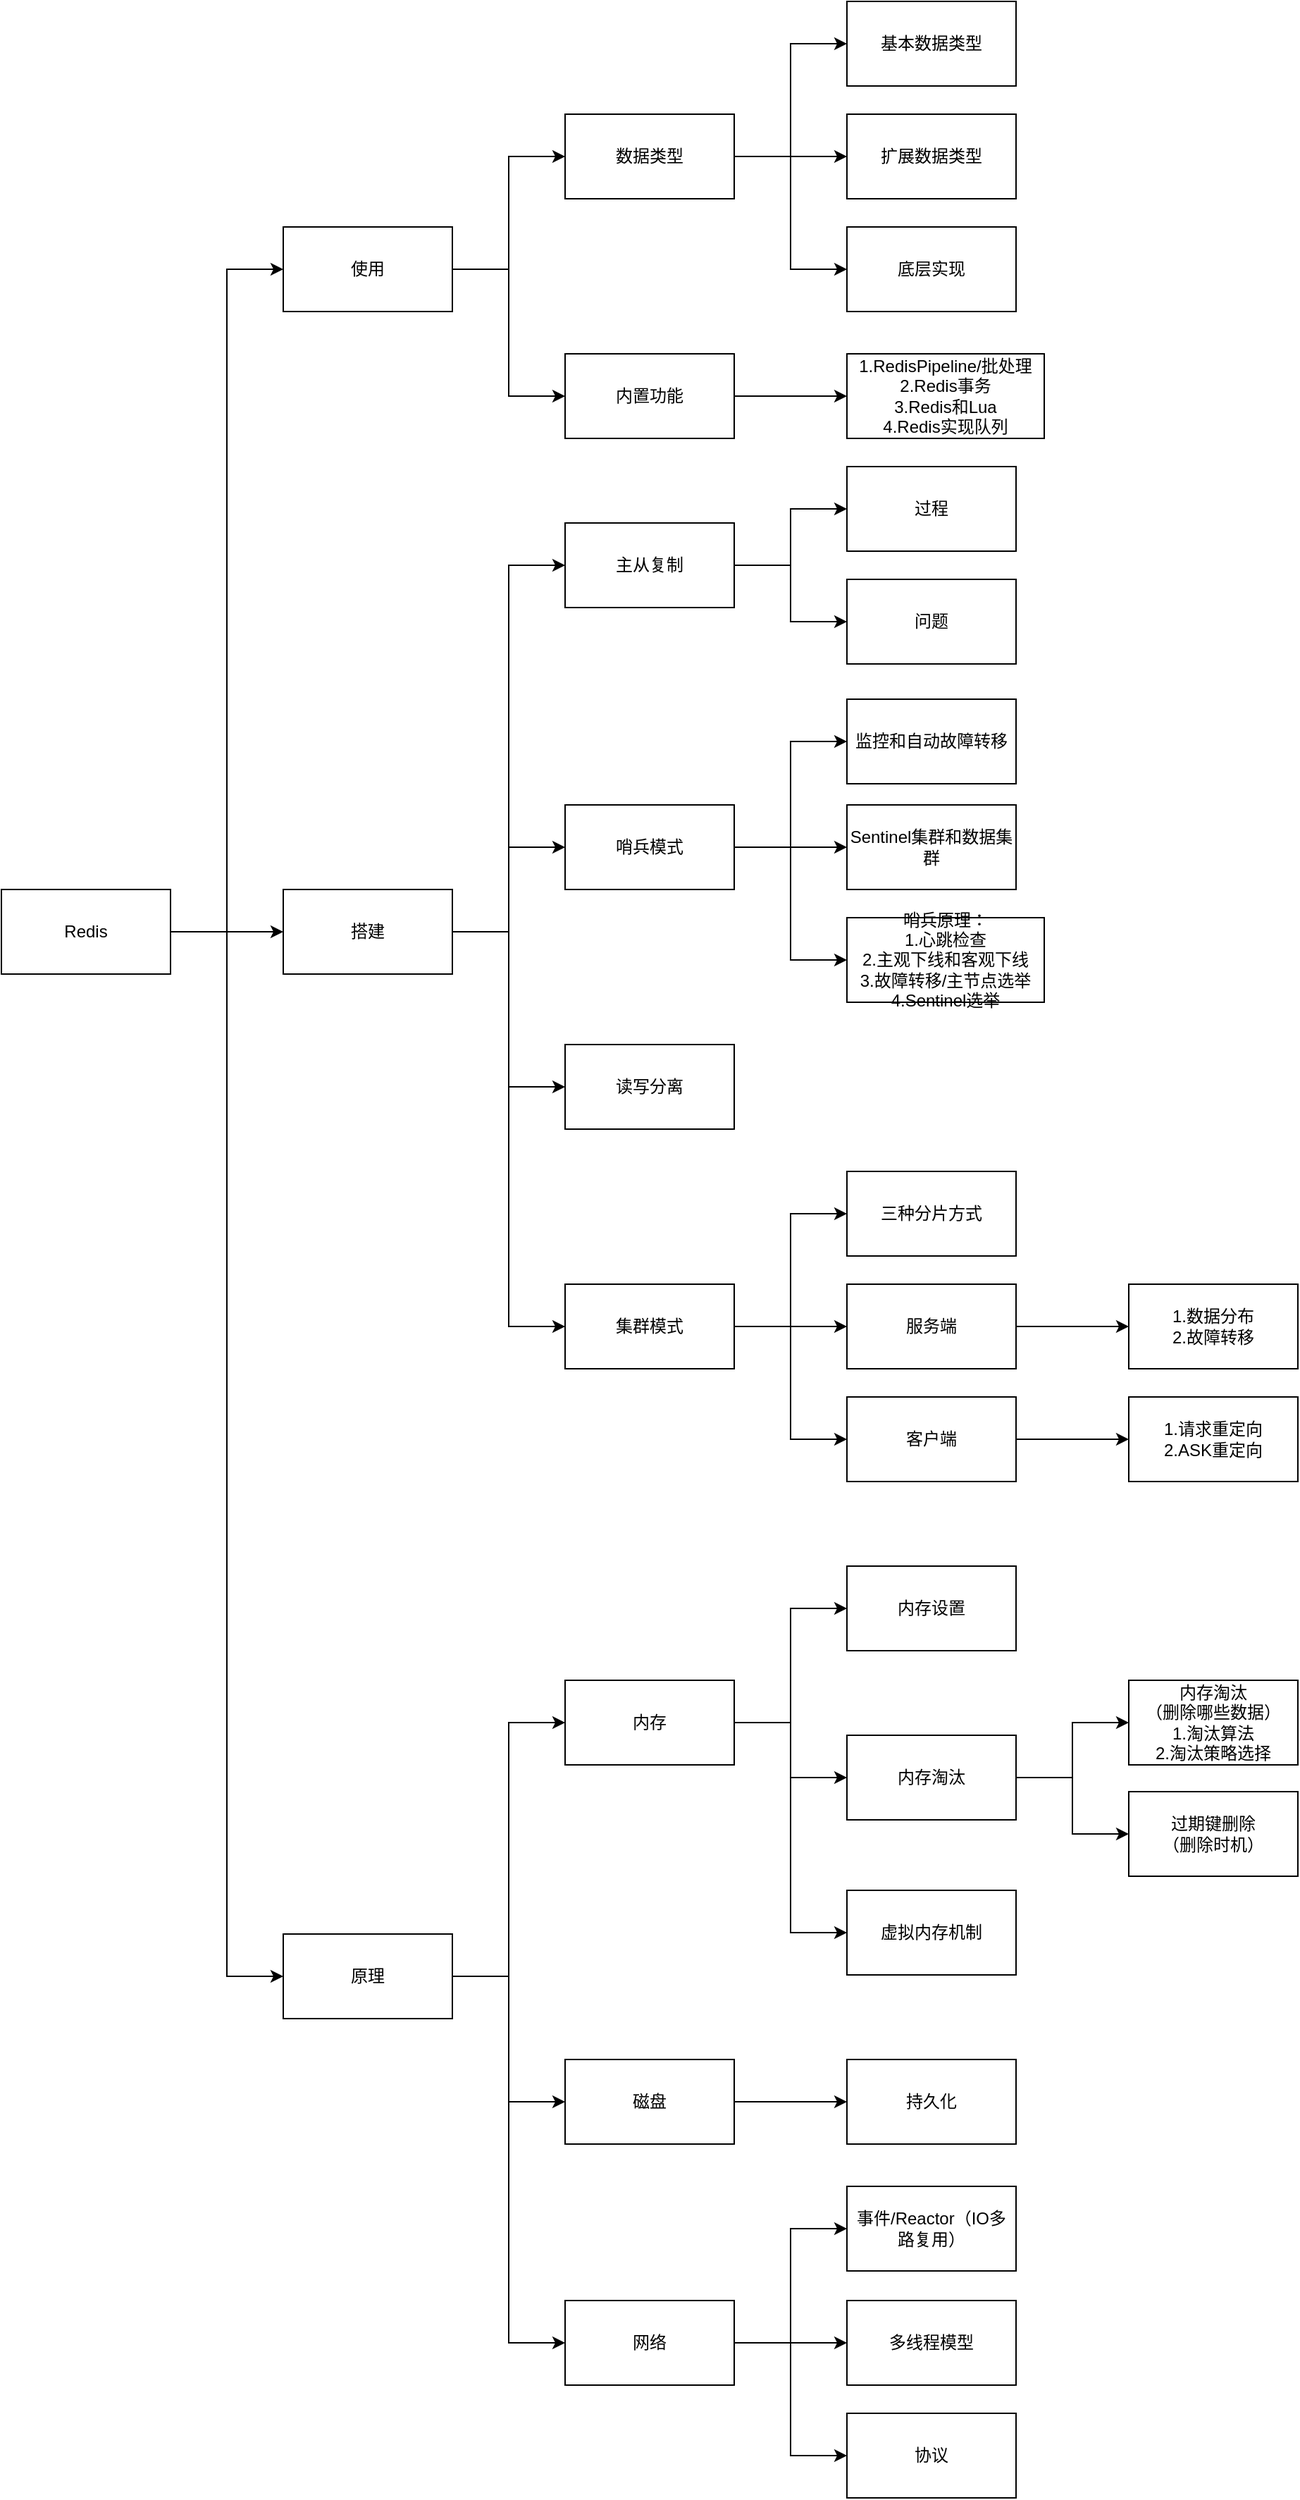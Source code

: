 <mxfile version="20.8.16" type="device"><diagram name="第 1 页" id="9QWpZSsl2FQotQOHGNuL"><mxGraphModel dx="1003" dy="828" grid="1" gridSize="10" guides="1" tooltips="1" connect="1" arrows="1" fold="1" page="1" pageScale="1" pageWidth="827" pageHeight="1169" math="0" shadow="0"><root><mxCell id="0"/><mxCell id="1" parent="0"/><mxCell id="7LhbT1LFZqe9eY51RBgR-4" style="edgeStyle=orthogonalEdgeStyle;rounded=0;orthogonalLoop=1;jettySize=auto;html=1;entryX=0;entryY=0.5;entryDx=0;entryDy=0;" parent="1" source="7LhbT1LFZqe9eY51RBgR-1" target="K7ItIB2gL9jjg-KfQqOM-1" edge="1"><mxGeometry relative="1" as="geometry"/></mxCell><mxCell id="7LhbT1LFZqe9eY51RBgR-16" style="edgeStyle=orthogonalEdgeStyle;rounded=0;orthogonalLoop=1;jettySize=auto;html=1;entryX=0;entryY=0.5;entryDx=0;entryDy=0;" parent="1" source="7LhbT1LFZqe9eY51RBgR-1" target="7LhbT1LFZqe9eY51RBgR-6" edge="1"><mxGeometry relative="1" as="geometry"/></mxCell><mxCell id="7LhbT1LFZqe9eY51RBgR-17" style="edgeStyle=orthogonalEdgeStyle;rounded=0;orthogonalLoop=1;jettySize=auto;html=1;entryX=0;entryY=0.5;entryDx=0;entryDy=0;" parent="1" source="7LhbT1LFZqe9eY51RBgR-1" target="7LhbT1LFZqe9eY51RBgR-5" edge="1"><mxGeometry relative="1" as="geometry"/></mxCell><mxCell id="7LhbT1LFZqe9eY51RBgR-1" value="Redis" style="rounded=0;whiteSpace=wrap;html=1;" parent="1" vertex="1"><mxGeometry x="40" y="720" width="120" height="60" as="geometry"/></mxCell><mxCell id="7LhbT1LFZqe9eY51RBgR-9" value="" style="edgeStyle=orthogonalEdgeStyle;rounded=0;orthogonalLoop=1;jettySize=auto;html=1;entryX=0;entryY=0.5;entryDx=0;entryDy=0;" parent="1" source="7LhbT1LFZqe9eY51RBgR-2" target="7LhbT1LFZqe9eY51RBgR-8" edge="1"><mxGeometry relative="1" as="geometry"/></mxCell><mxCell id="7LhbT1LFZqe9eY51RBgR-12" style="edgeStyle=orthogonalEdgeStyle;rounded=0;orthogonalLoop=1;jettySize=auto;html=1;" parent="1" source="7LhbT1LFZqe9eY51RBgR-2" target="7LhbT1LFZqe9eY51RBgR-10" edge="1"><mxGeometry relative="1" as="geometry"/></mxCell><mxCell id="7LhbT1LFZqe9eY51RBgR-14" style="edgeStyle=orthogonalEdgeStyle;rounded=0;orthogonalLoop=1;jettySize=auto;html=1;entryX=0;entryY=0.5;entryDx=0;entryDy=0;" parent="1" source="7LhbT1LFZqe9eY51RBgR-2" target="7LhbT1LFZqe9eY51RBgR-11" edge="1"><mxGeometry relative="1" as="geometry"/></mxCell><mxCell id="7LhbT1LFZqe9eY51RBgR-2" value="数据类型" style="rounded=0;whiteSpace=wrap;html=1;" parent="1" vertex="1"><mxGeometry x="440" y="170" width="120" height="60" as="geometry"/></mxCell><mxCell id="7LhbT1LFZqe9eY51RBgR-51" value="" style="edgeStyle=orthogonalEdgeStyle;rounded=0;orthogonalLoop=1;jettySize=auto;html=1;entryX=0;entryY=0.5;entryDx=0;entryDy=0;" parent="1" source="7LhbT1LFZqe9eY51RBgR-5" target="7LhbT1LFZqe9eY51RBgR-50" edge="1"><mxGeometry relative="1" as="geometry"/></mxCell><mxCell id="7LhbT1LFZqe9eY51RBgR-54" style="edgeStyle=orthogonalEdgeStyle;rounded=0;orthogonalLoop=1;jettySize=auto;html=1;entryX=0;entryY=0.5;entryDx=0;entryDy=0;" parent="1" source="7LhbT1LFZqe9eY51RBgR-5" target="7LhbT1LFZqe9eY51RBgR-53" edge="1"><mxGeometry relative="1" as="geometry"/></mxCell><mxCell id="7LhbT1LFZqe9eY51RBgR-55" style="edgeStyle=orthogonalEdgeStyle;rounded=0;orthogonalLoop=1;jettySize=auto;html=1;entryX=0;entryY=0.5;entryDx=0;entryDy=0;" parent="1" source="7LhbT1LFZqe9eY51RBgR-5" target="7LhbT1LFZqe9eY51RBgR-52" edge="1"><mxGeometry relative="1" as="geometry"/></mxCell><mxCell id="7LhbT1LFZqe9eY51RBgR-5" value="原理" style="rounded=0;whiteSpace=wrap;html=1;" parent="1" vertex="1"><mxGeometry x="240" y="1461" width="120" height="60" as="geometry"/></mxCell><mxCell id="7LhbT1LFZqe9eY51RBgR-24" style="edgeStyle=orthogonalEdgeStyle;rounded=0;orthogonalLoop=1;jettySize=auto;html=1;entryX=0;entryY=0.5;entryDx=0;entryDy=0;" parent="1" source="7LhbT1LFZqe9eY51RBgR-6" target="7LhbT1LFZqe9eY51RBgR-23" edge="1"><mxGeometry relative="1" as="geometry"/></mxCell><mxCell id="7LhbT1LFZqe9eY51RBgR-25" style="edgeStyle=orthogonalEdgeStyle;rounded=0;orthogonalLoop=1;jettySize=auto;html=1;entryX=0;entryY=0.5;entryDx=0;entryDy=0;" parent="1" source="7LhbT1LFZqe9eY51RBgR-6" target="7LhbT1LFZqe9eY51RBgR-22" edge="1"><mxGeometry relative="1" as="geometry"/></mxCell><mxCell id="7LhbT1LFZqe9eY51RBgR-26" style="edgeStyle=orthogonalEdgeStyle;rounded=0;orthogonalLoop=1;jettySize=auto;html=1;entryX=0;entryY=0.5;entryDx=0;entryDy=0;" parent="1" source="7LhbT1LFZqe9eY51RBgR-6" target="7LhbT1LFZqe9eY51RBgR-21" edge="1"><mxGeometry relative="1" as="geometry"/></mxCell><mxCell id="7LhbT1LFZqe9eY51RBgR-27" style="edgeStyle=orthogonalEdgeStyle;rounded=0;orthogonalLoop=1;jettySize=auto;html=1;entryX=0;entryY=0.5;entryDx=0;entryDy=0;" parent="1" source="7LhbT1LFZqe9eY51RBgR-6" target="7LhbT1LFZqe9eY51RBgR-20" edge="1"><mxGeometry relative="1" as="geometry"/></mxCell><mxCell id="7LhbT1LFZqe9eY51RBgR-6" value="搭建" style="rounded=0;whiteSpace=wrap;html=1;" parent="1" vertex="1"><mxGeometry x="240" y="720" width="120" height="60" as="geometry"/></mxCell><mxCell id="7LhbT1LFZqe9eY51RBgR-19" value="" style="edgeStyle=orthogonalEdgeStyle;rounded=0;orthogonalLoop=1;jettySize=auto;html=1;" parent="1" source="7LhbT1LFZqe9eY51RBgR-7" target="7LhbT1LFZqe9eY51RBgR-18" edge="1"><mxGeometry relative="1" as="geometry"/></mxCell><mxCell id="7LhbT1LFZqe9eY51RBgR-7" value="内置功能" style="rounded=0;whiteSpace=wrap;html=1;" parent="1" vertex="1"><mxGeometry x="440" y="340" width="120" height="60" as="geometry"/></mxCell><mxCell id="7LhbT1LFZqe9eY51RBgR-8" value="基本数据类型" style="rounded=0;whiteSpace=wrap;html=1;" parent="1" vertex="1"><mxGeometry x="640" y="90" width="120" height="60" as="geometry"/></mxCell><mxCell id="7LhbT1LFZqe9eY51RBgR-10" value="扩展数据类型" style="rounded=0;whiteSpace=wrap;html=1;" parent="1" vertex="1"><mxGeometry x="640" y="170" width="120" height="60" as="geometry"/></mxCell><mxCell id="7LhbT1LFZqe9eY51RBgR-11" value="底层实现" style="rounded=0;whiteSpace=wrap;html=1;" parent="1" vertex="1"><mxGeometry x="640" y="250" width="120" height="60" as="geometry"/></mxCell><mxCell id="7LhbT1LFZqe9eY51RBgR-18" value="&lt;div&gt;1.RedisPipeline/批处理&lt;/div&gt;&lt;div&gt;2.Redis事务&lt;/div&gt;&lt;div&gt;3.Redis和Lua&lt;/div&gt;&lt;div&gt;4.Redis实现队列&lt;/div&gt;" style="rounded=0;whiteSpace=wrap;html=1;" parent="1" vertex="1"><mxGeometry x="640" y="340" width="140" height="60" as="geometry"/></mxCell><mxCell id="7LhbT1LFZqe9eY51RBgR-41" value="" style="edgeStyle=orthogonalEdgeStyle;rounded=0;orthogonalLoop=1;jettySize=auto;html=1;entryX=0;entryY=0.5;entryDx=0;entryDy=0;" parent="1" source="7LhbT1LFZqe9eY51RBgR-20" target="7LhbT1LFZqe9eY51RBgR-40" edge="1"><mxGeometry relative="1" as="geometry"/></mxCell><mxCell id="7LhbT1LFZqe9eY51RBgR-44" style="edgeStyle=orthogonalEdgeStyle;rounded=0;orthogonalLoop=1;jettySize=auto;html=1;" parent="1" source="7LhbT1LFZqe9eY51RBgR-20" target="7LhbT1LFZqe9eY51RBgR-42" edge="1"><mxGeometry relative="1" as="geometry"/></mxCell><mxCell id="7LhbT1LFZqe9eY51RBgR-45" style="edgeStyle=orthogonalEdgeStyle;rounded=0;orthogonalLoop=1;jettySize=auto;html=1;entryX=0;entryY=0.5;entryDx=0;entryDy=0;" parent="1" source="7LhbT1LFZqe9eY51RBgR-20" target="7LhbT1LFZqe9eY51RBgR-43" edge="1"><mxGeometry relative="1" as="geometry"/></mxCell><mxCell id="7LhbT1LFZqe9eY51RBgR-20" value="集群模式" style="rounded=0;whiteSpace=wrap;html=1;" parent="1" vertex="1"><mxGeometry x="440" y="1000" width="120" height="60" as="geometry"/></mxCell><mxCell id="7LhbT1LFZqe9eY51RBgR-21" value="读写分离" style="rounded=0;whiteSpace=wrap;html=1;" parent="1" vertex="1"><mxGeometry x="440" y="830" width="120" height="60" as="geometry"/></mxCell><mxCell id="7LhbT1LFZqe9eY51RBgR-34" value="" style="edgeStyle=orthogonalEdgeStyle;rounded=0;orthogonalLoop=1;jettySize=auto;html=1;entryX=0;entryY=0.5;entryDx=0;entryDy=0;" parent="1" source="7LhbT1LFZqe9eY51RBgR-22" target="7LhbT1LFZqe9eY51RBgR-33" edge="1"><mxGeometry relative="1" as="geometry"/></mxCell><mxCell id="7LhbT1LFZqe9eY51RBgR-38" style="edgeStyle=orthogonalEdgeStyle;rounded=0;orthogonalLoop=1;jettySize=auto;html=1;" parent="1" source="7LhbT1LFZqe9eY51RBgR-22" target="7LhbT1LFZqe9eY51RBgR-37" edge="1"><mxGeometry relative="1" as="geometry"/></mxCell><mxCell id="7LhbT1LFZqe9eY51RBgR-39" style="edgeStyle=orthogonalEdgeStyle;rounded=0;orthogonalLoop=1;jettySize=auto;html=1;entryX=0;entryY=0.5;entryDx=0;entryDy=0;" parent="1" source="7LhbT1LFZqe9eY51RBgR-22" target="7LhbT1LFZqe9eY51RBgR-36" edge="1"><mxGeometry relative="1" as="geometry"/></mxCell><mxCell id="7LhbT1LFZqe9eY51RBgR-22" value="哨兵模式" style="rounded=0;whiteSpace=wrap;html=1;" parent="1" vertex="1"><mxGeometry x="440" y="660" width="120" height="60" as="geometry"/></mxCell><mxCell id="7LhbT1LFZqe9eY51RBgR-30" value="" style="edgeStyle=orthogonalEdgeStyle;rounded=0;orthogonalLoop=1;jettySize=auto;html=1;" parent="1" source="7LhbT1LFZqe9eY51RBgR-23" target="7LhbT1LFZqe9eY51RBgR-29" edge="1"><mxGeometry relative="1" as="geometry"/></mxCell><mxCell id="7LhbT1LFZqe9eY51RBgR-32" style="edgeStyle=orthogonalEdgeStyle;rounded=0;orthogonalLoop=1;jettySize=auto;html=1;entryX=0;entryY=0.5;entryDx=0;entryDy=0;" parent="1" source="7LhbT1LFZqe9eY51RBgR-23" target="7LhbT1LFZqe9eY51RBgR-31" edge="1"><mxGeometry relative="1" as="geometry"/></mxCell><mxCell id="7LhbT1LFZqe9eY51RBgR-23" value="主从复制" style="rounded=0;whiteSpace=wrap;html=1;" parent="1" vertex="1"><mxGeometry x="440" y="460" width="120" height="60" as="geometry"/></mxCell><mxCell id="7LhbT1LFZqe9eY51RBgR-29" value="过程" style="rounded=0;whiteSpace=wrap;html=1;" parent="1" vertex="1"><mxGeometry x="640" y="420" width="120" height="60" as="geometry"/></mxCell><mxCell id="7LhbT1LFZqe9eY51RBgR-31" value="问题" style="rounded=0;whiteSpace=wrap;html=1;" parent="1" vertex="1"><mxGeometry x="640" y="500" width="120" height="60" as="geometry"/></mxCell><mxCell id="7LhbT1LFZqe9eY51RBgR-33" value="监控和自动故障转移" style="rounded=0;whiteSpace=wrap;html=1;" parent="1" vertex="1"><mxGeometry x="640" y="585" width="120" height="60" as="geometry"/></mxCell><mxCell id="7LhbT1LFZqe9eY51RBgR-36" value="&lt;div&gt;哨兵原理：&lt;/div&gt;&lt;div&gt;1.心跳检查&lt;/div&gt;&lt;div&gt;2.主观下线和客观下线&lt;/div&gt;&lt;div&gt;3.故障转移/主节点选举&lt;/div&gt;&lt;div&gt;4.Sentinel选举&lt;/div&gt;" style="rounded=0;whiteSpace=wrap;html=1;" parent="1" vertex="1"><mxGeometry x="640" y="740" width="140" height="60" as="geometry"/></mxCell><mxCell id="7LhbT1LFZqe9eY51RBgR-37" value="Sentinel集群和数据集群" style="rounded=0;whiteSpace=wrap;html=1;" parent="1" vertex="1"><mxGeometry x="640" y="660" width="120" height="60" as="geometry"/></mxCell><mxCell id="7LhbT1LFZqe9eY51RBgR-40" value="三种分片方式" style="rounded=0;whiteSpace=wrap;html=1;" parent="1" vertex="1"><mxGeometry x="640" y="920" width="120" height="60" as="geometry"/></mxCell><mxCell id="7LhbT1LFZqe9eY51RBgR-47" value="" style="edgeStyle=orthogonalEdgeStyle;rounded=0;orthogonalLoop=1;jettySize=auto;html=1;" parent="1" source="7LhbT1LFZqe9eY51RBgR-42" target="7LhbT1LFZqe9eY51RBgR-46" edge="1"><mxGeometry relative="1" as="geometry"/></mxCell><mxCell id="7LhbT1LFZqe9eY51RBgR-42" value="服务端" style="rounded=0;whiteSpace=wrap;html=1;" parent="1" vertex="1"><mxGeometry x="640" y="1000" width="120" height="60" as="geometry"/></mxCell><mxCell id="7LhbT1LFZqe9eY51RBgR-49" value="" style="edgeStyle=orthogonalEdgeStyle;rounded=0;orthogonalLoop=1;jettySize=auto;html=1;" parent="1" source="7LhbT1LFZqe9eY51RBgR-43" target="7LhbT1LFZqe9eY51RBgR-48" edge="1"><mxGeometry relative="1" as="geometry"/></mxCell><mxCell id="7LhbT1LFZqe9eY51RBgR-43" value="客户端" style="rounded=0;whiteSpace=wrap;html=1;" parent="1" vertex="1"><mxGeometry x="640" y="1080" width="120" height="60" as="geometry"/></mxCell><mxCell id="7LhbT1LFZqe9eY51RBgR-46" value="&lt;div&gt;1.数据分布&lt;/div&gt;&lt;div&gt;2.故障转移&lt;/div&gt;" style="rounded=0;whiteSpace=wrap;html=1;" parent="1" vertex="1"><mxGeometry x="840" y="1000" width="120" height="60" as="geometry"/></mxCell><mxCell id="7LhbT1LFZqe9eY51RBgR-48" value="&lt;div&gt;1.请求重定向&lt;/div&gt;&lt;div&gt;2.ASK重定向&lt;/div&gt;" style="rounded=0;whiteSpace=wrap;html=1;" parent="1" vertex="1"><mxGeometry x="840" y="1080" width="120" height="60" as="geometry"/></mxCell><mxCell id="7LhbT1LFZqe9eY51RBgR-69" value="" style="edgeStyle=orthogonalEdgeStyle;rounded=0;orthogonalLoop=1;jettySize=auto;html=1;" parent="1" source="7LhbT1LFZqe9eY51RBgR-50" target="7LhbT1LFZqe9eY51RBgR-68" edge="1"><mxGeometry relative="1" as="geometry"/></mxCell><mxCell id="7LhbT1LFZqe9eY51RBgR-50" value="磁盘" style="rounded=0;whiteSpace=wrap;html=1;" parent="1" vertex="1"><mxGeometry x="440" y="1550" width="120" height="60" as="geometry"/></mxCell><mxCell id="7LhbT1LFZqe9eY51RBgR-65" style="edgeStyle=orthogonalEdgeStyle;rounded=0;orthogonalLoop=1;jettySize=auto;html=1;entryX=0;entryY=0.5;entryDx=0;entryDy=0;" parent="1" source="7LhbT1LFZqe9eY51RBgR-52" target="7LhbT1LFZqe9eY51RBgR-64" edge="1"><mxGeometry relative="1" as="geometry"><Array as="points"><mxPoint x="600" y="1751"/><mxPoint x="600" y="1670"/></Array></mxGeometry></mxCell><mxCell id="7LhbT1LFZqe9eY51RBgR-66" style="edgeStyle=orthogonalEdgeStyle;rounded=0;orthogonalLoop=1;jettySize=auto;html=1;" parent="1" source="7LhbT1LFZqe9eY51RBgR-52" target="7LhbT1LFZqe9eY51RBgR-62" edge="1"><mxGeometry relative="1" as="geometry"/></mxCell><mxCell id="7LhbT1LFZqe9eY51RBgR-67" style="edgeStyle=orthogonalEdgeStyle;rounded=0;orthogonalLoop=1;jettySize=auto;html=1;entryX=0;entryY=0.5;entryDx=0;entryDy=0;" parent="1" source="7LhbT1LFZqe9eY51RBgR-52" target="7LhbT1LFZqe9eY51RBgR-63" edge="1"><mxGeometry relative="1" as="geometry"/></mxCell><mxCell id="7LhbT1LFZqe9eY51RBgR-52" value="网络" style="rounded=0;whiteSpace=wrap;html=1;" parent="1" vertex="1"><mxGeometry x="440" y="1721" width="120" height="60" as="geometry"/></mxCell><mxCell id="7LhbT1LFZqe9eY51RBgR-59" style="edgeStyle=orthogonalEdgeStyle;rounded=0;orthogonalLoop=1;jettySize=auto;html=1;entryX=0;entryY=0.5;entryDx=0;entryDy=0;" parent="1" source="7LhbT1LFZqe9eY51RBgR-53" target="7LhbT1LFZqe9eY51RBgR-58" edge="1"><mxGeometry relative="1" as="geometry"/></mxCell><mxCell id="7LhbT1LFZqe9eY51RBgR-60" style="edgeStyle=orthogonalEdgeStyle;rounded=0;orthogonalLoop=1;jettySize=auto;html=1;entryX=0;entryY=0.5;entryDx=0;entryDy=0;" parent="1" source="7LhbT1LFZqe9eY51RBgR-53" target="7LhbT1LFZqe9eY51RBgR-56" edge="1"><mxGeometry relative="1" as="geometry"/></mxCell><mxCell id="7LhbT1LFZqe9eY51RBgR-61" style="edgeStyle=orthogonalEdgeStyle;rounded=0;orthogonalLoop=1;jettySize=auto;html=1;entryX=0;entryY=0.5;entryDx=0;entryDy=0;" parent="1" source="7LhbT1LFZqe9eY51RBgR-53" target="7LhbT1LFZqe9eY51RBgR-57" edge="1"><mxGeometry relative="1" as="geometry"/></mxCell><mxCell id="7LhbT1LFZqe9eY51RBgR-53" value="内存" style="rounded=0;whiteSpace=wrap;html=1;" parent="1" vertex="1"><mxGeometry x="440" y="1281" width="120" height="60" as="geometry"/></mxCell><mxCell id="f0rybwQJ2YXZt7SK1e8K-3" value="" style="edgeStyle=orthogonalEdgeStyle;rounded=0;orthogonalLoop=1;jettySize=auto;html=1;" parent="1" source="7LhbT1LFZqe9eY51RBgR-56" target="f0rybwQJ2YXZt7SK1e8K-2" edge="1"><mxGeometry relative="1" as="geometry"/></mxCell><mxCell id="K7ItIB2gL9jjg-KfQqOM-5" style="edgeStyle=orthogonalEdgeStyle;rounded=0;orthogonalLoop=1;jettySize=auto;html=1;entryX=0;entryY=0.5;entryDx=0;entryDy=0;" edge="1" parent="1" source="7LhbT1LFZqe9eY51RBgR-56" target="K7ItIB2gL9jjg-KfQqOM-4"><mxGeometry relative="1" as="geometry"/></mxCell><mxCell id="7LhbT1LFZqe9eY51RBgR-56" value="内存淘汰" style="rounded=0;whiteSpace=wrap;html=1;" parent="1" vertex="1"><mxGeometry x="640" y="1320" width="120" height="60" as="geometry"/></mxCell><mxCell id="7LhbT1LFZqe9eY51RBgR-57" value="虚拟内存机制" style="rounded=0;whiteSpace=wrap;html=1;" parent="1" vertex="1"><mxGeometry x="640" y="1430" width="120" height="60" as="geometry"/></mxCell><mxCell id="7LhbT1LFZqe9eY51RBgR-58" value="内存设置" style="rounded=0;whiteSpace=wrap;html=1;" parent="1" vertex="1"><mxGeometry x="640" y="1200" width="120" height="60" as="geometry"/></mxCell><mxCell id="7LhbT1LFZqe9eY51RBgR-62" value="多线程模型" style="rounded=0;whiteSpace=wrap;html=1;" parent="1" vertex="1"><mxGeometry x="640" y="1721" width="120" height="60" as="geometry"/></mxCell><mxCell id="7LhbT1LFZqe9eY51RBgR-63" value="协议" style="rounded=0;whiteSpace=wrap;html=1;" parent="1" vertex="1"><mxGeometry x="640" y="1801" width="120" height="60" as="geometry"/></mxCell><mxCell id="7LhbT1LFZqe9eY51RBgR-64" value="事件/Reactor（IO多路复用）" style="rounded=0;whiteSpace=wrap;html=1;" parent="1" vertex="1"><mxGeometry x="640" y="1640" width="120" height="60" as="geometry"/></mxCell><mxCell id="7LhbT1LFZqe9eY51RBgR-68" value="持久化" style="rounded=0;whiteSpace=wrap;html=1;" parent="1" vertex="1"><mxGeometry x="640" y="1550" width="120" height="60" as="geometry"/></mxCell><mxCell id="f0rybwQJ2YXZt7SK1e8K-2" value="&lt;div&gt;内存淘汰&lt;br&gt;（删除哪些数据）&lt;br&gt;&lt;/div&gt;&lt;div&gt;1.淘汰算法&lt;/div&gt;&lt;div&gt;2.淘汰策略选择&lt;/div&gt;" style="rounded=0;whiteSpace=wrap;html=1;" parent="1" vertex="1"><mxGeometry x="840" y="1281" width="120" height="60" as="geometry"/></mxCell><mxCell id="K7ItIB2gL9jjg-KfQqOM-2" style="edgeStyle=orthogonalEdgeStyle;rounded=0;orthogonalLoop=1;jettySize=auto;html=1;entryX=0;entryY=0.5;entryDx=0;entryDy=0;" edge="1" parent="1" source="K7ItIB2gL9jjg-KfQqOM-1" target="7LhbT1LFZqe9eY51RBgR-2"><mxGeometry relative="1" as="geometry"/></mxCell><mxCell id="K7ItIB2gL9jjg-KfQqOM-3" style="edgeStyle=orthogonalEdgeStyle;rounded=0;orthogonalLoop=1;jettySize=auto;html=1;entryX=0;entryY=0.5;entryDx=0;entryDy=0;" edge="1" parent="1" source="K7ItIB2gL9jjg-KfQqOM-1" target="7LhbT1LFZqe9eY51RBgR-7"><mxGeometry relative="1" as="geometry"/></mxCell><mxCell id="K7ItIB2gL9jjg-KfQqOM-1" value="使用" style="rounded=0;whiteSpace=wrap;html=1;" vertex="1" parent="1"><mxGeometry x="240" y="250" width="120" height="60" as="geometry"/></mxCell><mxCell id="K7ItIB2gL9jjg-KfQqOM-4" value="过期键删除&lt;br&gt;（删除时机）" style="rounded=0;whiteSpace=wrap;html=1;" vertex="1" parent="1"><mxGeometry x="840" y="1360" width="120" height="60" as="geometry"/></mxCell></root></mxGraphModel></diagram></mxfile>